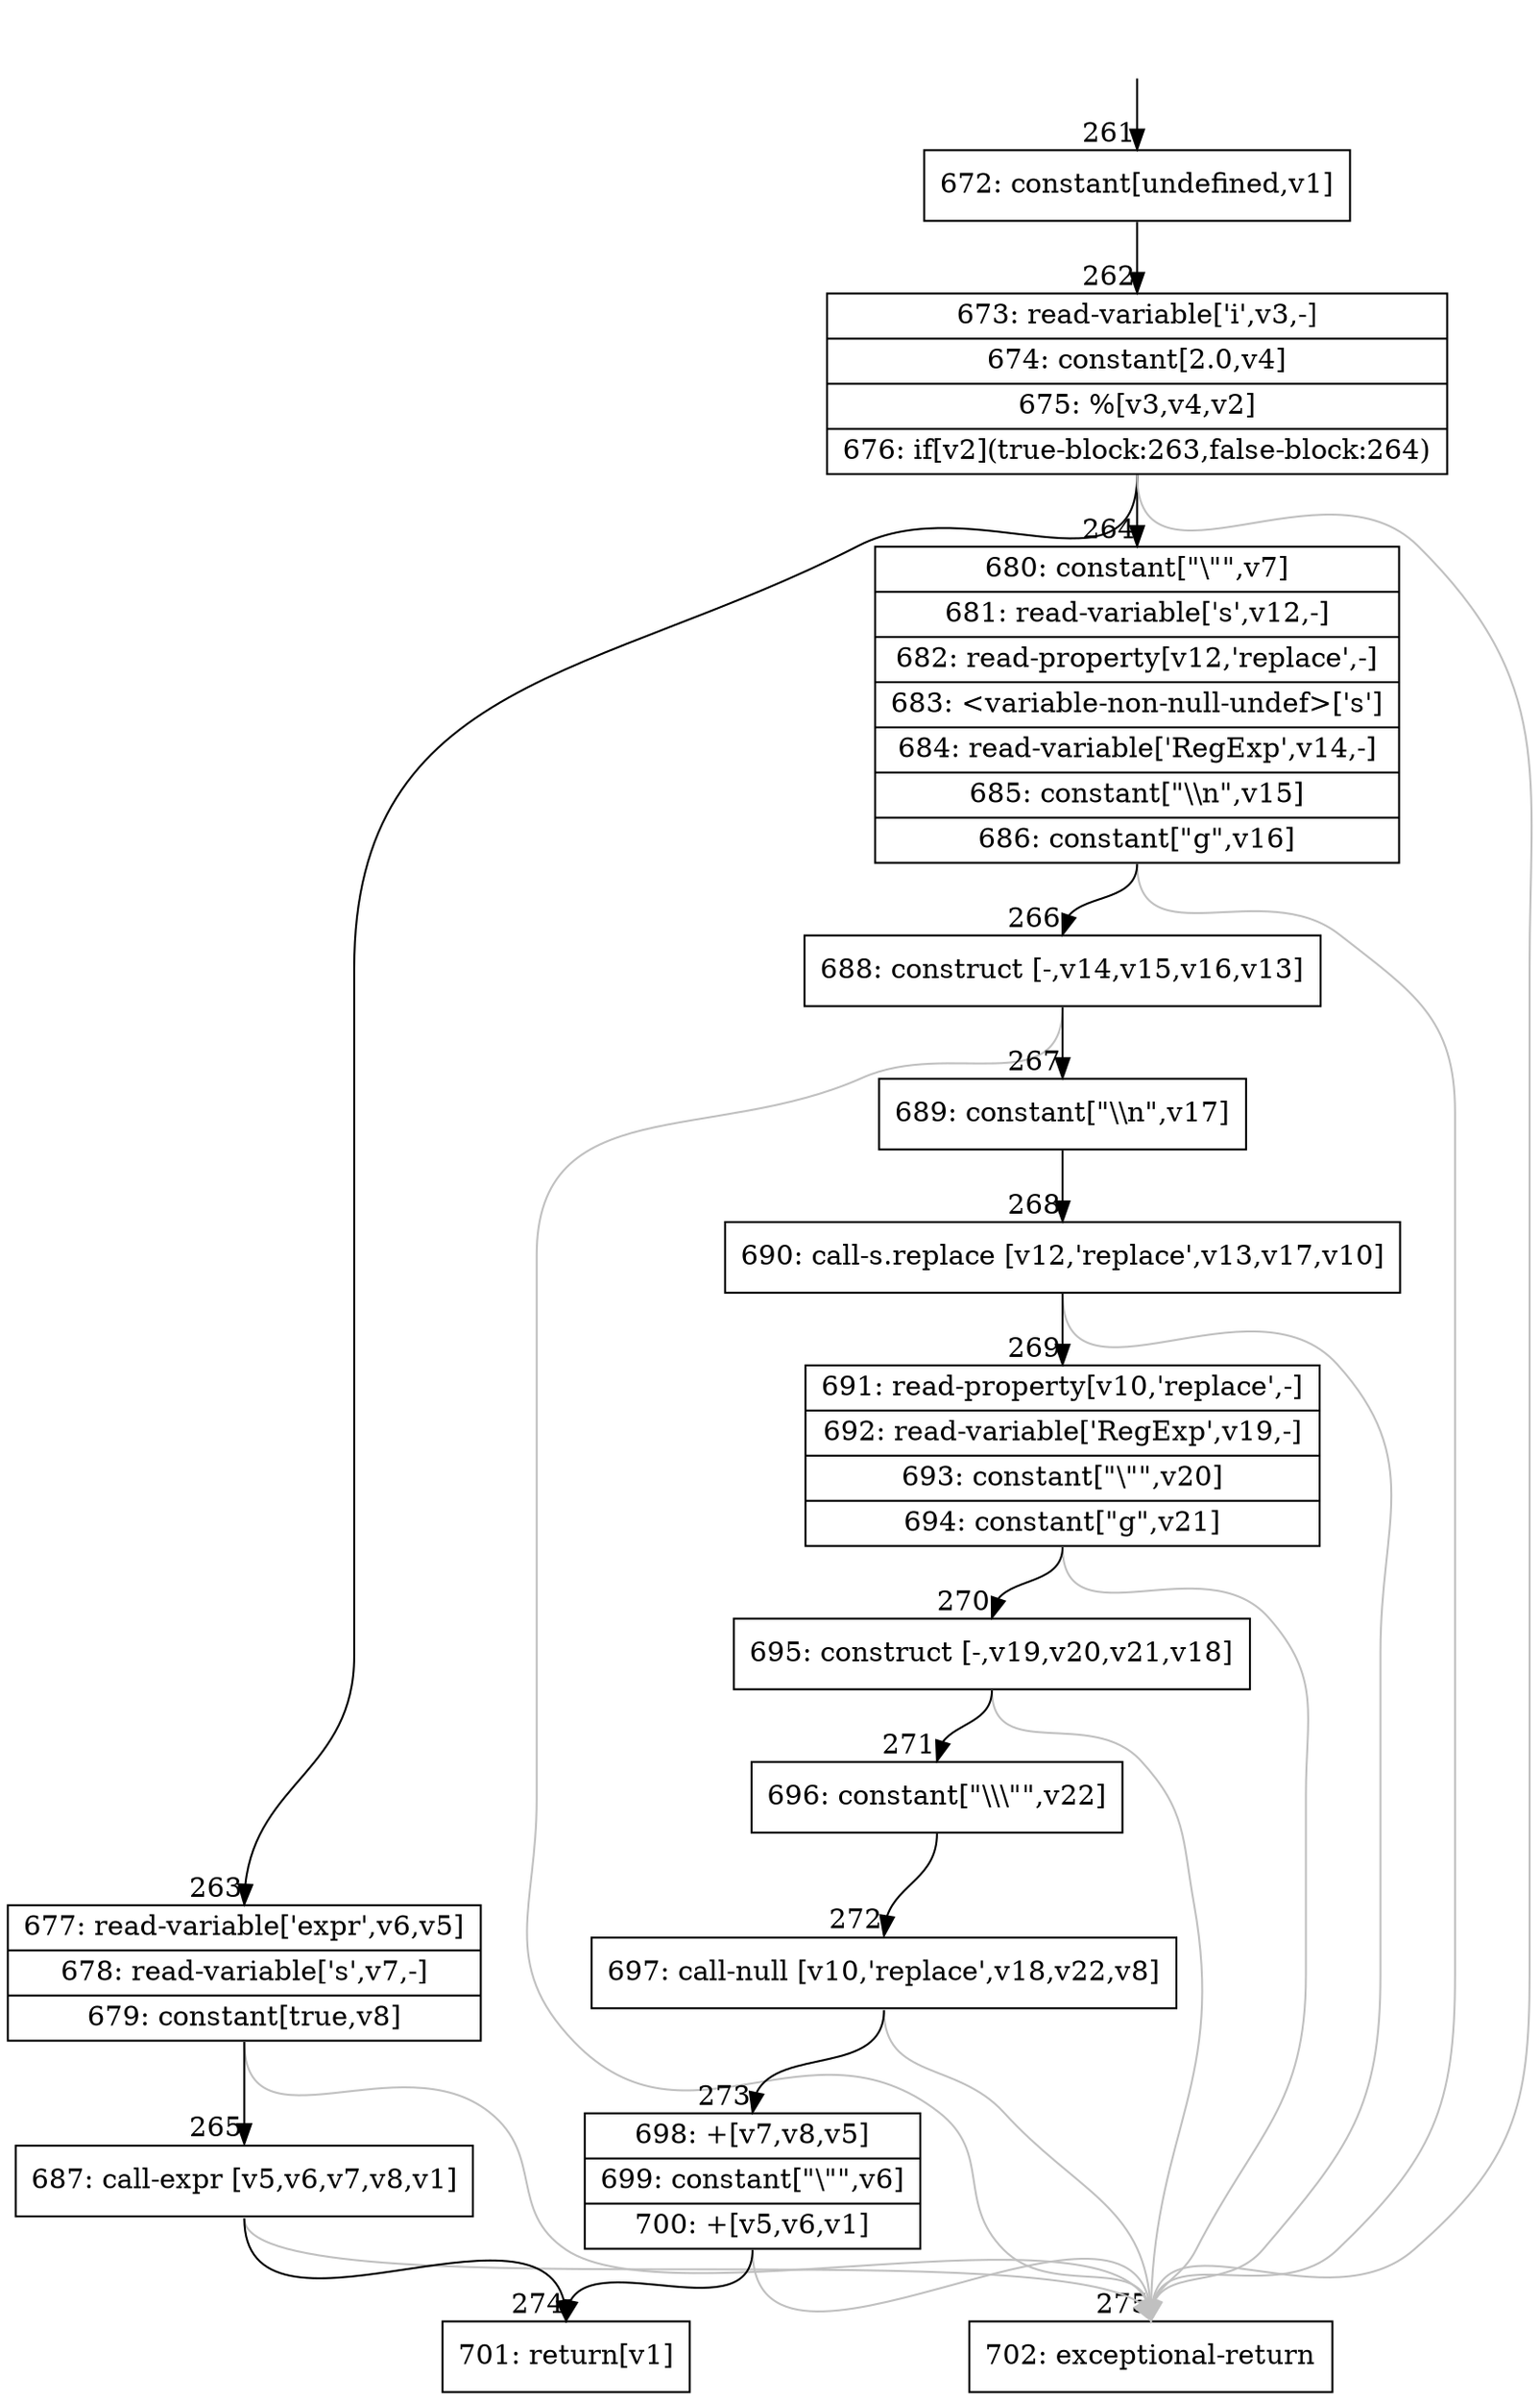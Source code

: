 digraph {
rankdir="TD"
BB_entry31[shape=none,label=""];
BB_entry31 -> BB261 [tailport=s, headport=n, headlabel="    261"]
BB261 [shape=record label="{672: constant[undefined,v1]}" ] 
BB261 -> BB262 [tailport=s, headport=n, headlabel="      262"]
BB262 [shape=record label="{673: read-variable['i',v3,-]|674: constant[2.0,v4]|675: %[v3,v4,v2]|676: if[v2](true-block:263,false-block:264)}" ] 
BB262 -> BB263 [tailport=s, headport=n, headlabel="      263"]
BB262 -> BB264 [tailport=s, headport=n, headlabel="      264"]
BB262 -> BB275 [tailport=s, headport=n, color=gray, headlabel="      275"]
BB263 [shape=record label="{677: read-variable['expr',v6,v5]|678: read-variable['s',v7,-]|679: constant[true,v8]}" ] 
BB263 -> BB265 [tailport=s, headport=n, headlabel="      265"]
BB263 -> BB275 [tailport=s, headport=n, color=gray]
BB264 [shape=record label="{680: constant[\"\\\"\",v7]|681: read-variable['s',v12,-]|682: read-property[v12,'replace',-]|683: \<variable-non-null-undef\>['s']|684: read-variable['RegExp',v14,-]|685: constant[\"\\\\n\",v15]|686: constant[\"g\",v16]}" ] 
BB264 -> BB266 [tailport=s, headport=n, headlabel="      266"]
BB264 -> BB275 [tailport=s, headport=n, color=gray]
BB265 [shape=record label="{687: call-expr [v5,v6,v7,v8,v1]}" ] 
BB265 -> BB274 [tailport=s, headport=n, headlabel="      274"]
BB265 -> BB275 [tailport=s, headport=n, color=gray]
BB266 [shape=record label="{688: construct [-,v14,v15,v16,v13]}" ] 
BB266 -> BB267 [tailport=s, headport=n, headlabel="      267"]
BB266 -> BB275 [tailport=s, headport=n, color=gray]
BB267 [shape=record label="{689: constant[\"\\\\n\",v17]}" ] 
BB267 -> BB268 [tailport=s, headport=n, headlabel="      268"]
BB268 [shape=record label="{690: call-s.replace [v12,'replace',v13,v17,v10]}" ] 
BB268 -> BB269 [tailport=s, headport=n, headlabel="      269"]
BB268 -> BB275 [tailport=s, headport=n, color=gray]
BB269 [shape=record label="{691: read-property[v10,'replace',-]|692: read-variable['RegExp',v19,-]|693: constant[\"\\\"\",v20]|694: constant[\"g\",v21]}" ] 
BB269 -> BB270 [tailport=s, headport=n, headlabel="      270"]
BB269 -> BB275 [tailport=s, headport=n, color=gray]
BB270 [shape=record label="{695: construct [-,v19,v20,v21,v18]}" ] 
BB270 -> BB271 [tailport=s, headport=n, headlabel="      271"]
BB270 -> BB275 [tailport=s, headport=n, color=gray]
BB271 [shape=record label="{696: constant[\"\\\\\\\"\",v22]}" ] 
BB271 -> BB272 [tailport=s, headport=n, headlabel="      272"]
BB272 [shape=record label="{697: call-null [v10,'replace',v18,v22,v8]}" ] 
BB272 -> BB273 [tailport=s, headport=n, headlabel="      273"]
BB272 -> BB275 [tailport=s, headport=n, color=gray]
BB273 [shape=record label="{698: +[v7,v8,v5]|699: constant[\"\\\"\",v6]|700: +[v5,v6,v1]}" ] 
BB273 -> BB274 [tailport=s, headport=n]
BB273 -> BB275 [tailport=s, headport=n, color=gray]
BB274 [shape=record label="{701: return[v1]}" ] 
BB275 [shape=record label="{702: exceptional-return}" ] 
//#$~ 294
}
